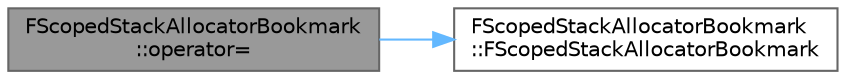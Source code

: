 digraph "FScopedStackAllocatorBookmark::operator="
{
 // INTERACTIVE_SVG=YES
 // LATEX_PDF_SIZE
  bgcolor="transparent";
  edge [fontname=Helvetica,fontsize=10,labelfontname=Helvetica,labelfontsize=10];
  node [fontname=Helvetica,fontsize=10,shape=box,height=0.2,width=0.4];
  rankdir="LR";
  Node1 [id="Node000001",label="FScopedStackAllocatorBookmark\l::operator=",height=0.2,width=0.4,color="gray40", fillcolor="grey60", style="filled", fontcolor="black",tooltip=" "];
  Node1 -> Node2 [id="edge1_Node000001_Node000002",color="steelblue1",style="solid",tooltip=" "];
  Node2 [id="Node000002",label="FScopedStackAllocatorBookmark\l::FScopedStackAllocatorBookmark",height=0.2,width=0.4,color="grey40", fillcolor="white", style="filled",URL="$db/dcf/structFScopedStackAllocatorBookmark.html#ab89c21ab90edb6079f421301f95c83b8",tooltip=" "];
}
